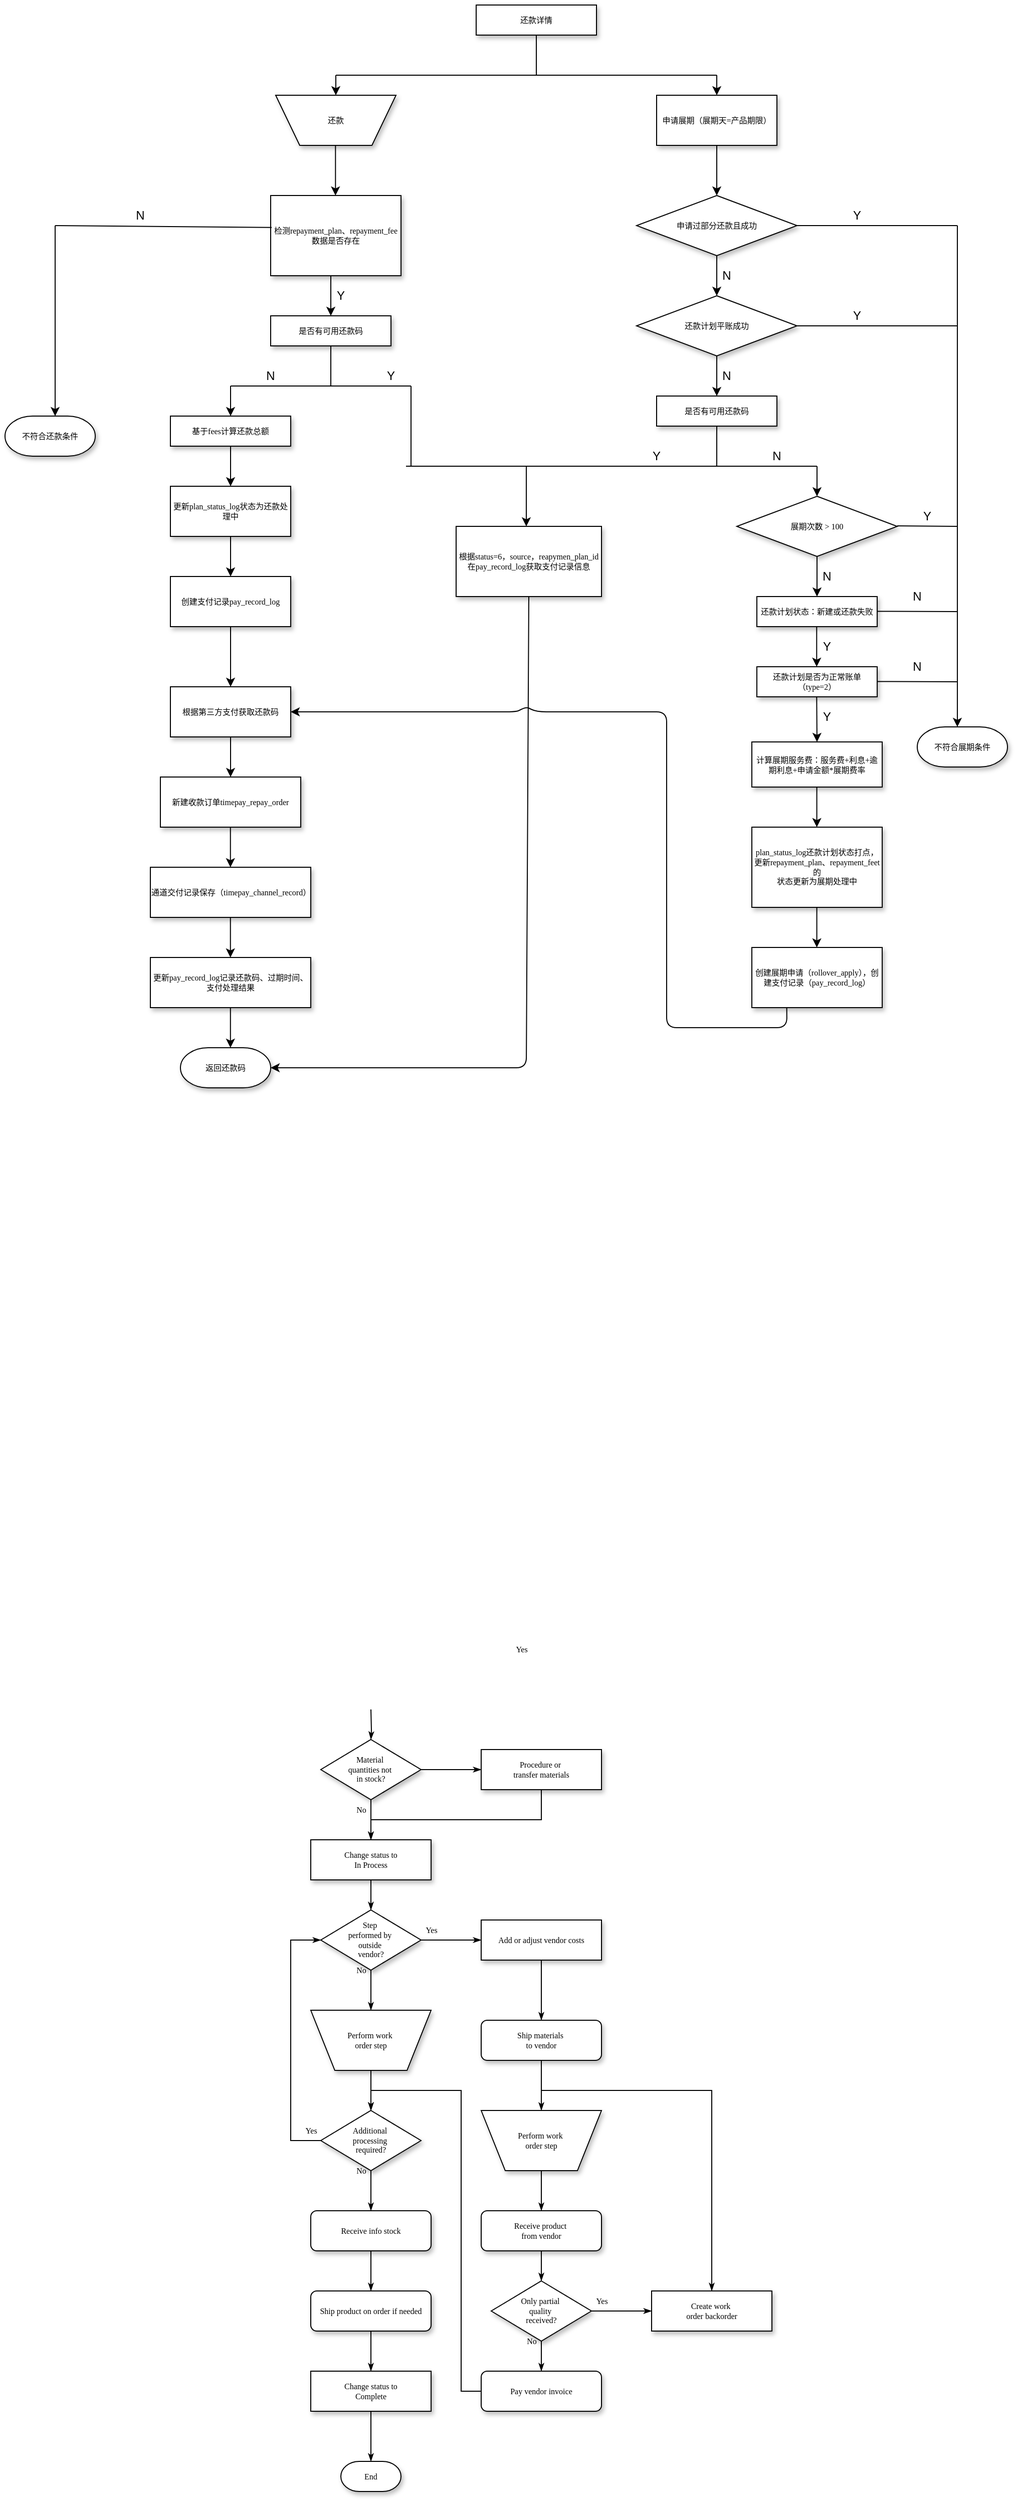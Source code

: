 <mxfile version="13.8.0" type="github">
  <diagram name="Page-1" id="edf60f1a-56cd-e834-aa8a-f176f3a09ee4">
    <mxGraphModel dx="1447" dy="803" grid="1" gridSize="10" guides="1" tooltips="1" connect="1" arrows="1" fold="1" page="1" pageScale="1" pageWidth="1200" pageHeight="1600" background="#ffffff" math="0" shadow="0">
      <root>
        <mxCell id="0" />
        <mxCell id="1" parent="0" />
        <mxCell id="60e70716793133e9-2" value="还款" style="shape=trapezoid;whiteSpace=wrap;html=1;rounded=0;shadow=1;labelBackgroundColor=none;strokeWidth=1;fontFamily=Verdana;fontSize=8;align=center;flipV=1;" parent="1" vertex="1">
          <mxGeometry x="300" y="120" width="120" height="50" as="geometry" />
        </mxCell>
        <mxCell id="60e70716793133e9-4" value="申请展期（展期天=产品期限）" style="rounded=0;whiteSpace=wrap;html=1;shadow=1;labelBackgroundColor=none;strokeWidth=1;fontFamily=Verdana;fontSize=8;align=center;" parent="1" vertex="1">
          <mxGeometry x="680" y="120" width="120" height="50" as="geometry" />
        </mxCell>
        <mxCell id="60e70716793133e9-42" style="edgeStyle=orthogonalEdgeStyle;rounded=0;html=1;labelBackgroundColor=none;startSize=5;endArrow=classicThin;endFill=1;endSize=5;jettySize=auto;orthogonalLoop=1;strokeWidth=1;fontFamily=Verdana;fontSize=8" parent="1" target="60e70716793133e9-14" edge="1">
          <mxGeometry relative="1" as="geometry">
            <mxPoint x="395" y="1730" as="sourcePoint" />
          </mxGeometry>
        </mxCell>
        <mxCell id="60e70716793133e9-43" value="Yes" style="edgeStyle=orthogonalEdgeStyle;rounded=0;html=1;labelBackgroundColor=none;startSize=5;endArrow=classicThin;endFill=1;endSize=5;jettySize=auto;orthogonalLoop=1;strokeWidth=1;fontFamily=Verdana;fontSize=8" parent="1" source="60e70716793133e9-14" target="60e70716793133e9-15" edge="1">
          <mxGeometry x="1" y="126" relative="1" as="geometry">
            <mxPoint x="40" y="6" as="offset" />
          </mxGeometry>
        </mxCell>
        <mxCell id="60e70716793133e9-44" value="No" style="edgeStyle=orthogonalEdgeStyle;rounded=0;html=1;labelBackgroundColor=none;startSize=5;endArrow=classicThin;endFill=1;endSize=5;jettySize=auto;orthogonalLoop=1;strokeWidth=1;fontFamily=Verdana;fontSize=8" parent="1" source="60e70716793133e9-14" target="60e70716793133e9-16" edge="1">
          <mxGeometry x="-0.5" y="-10" relative="1" as="geometry">
            <mxPoint as="offset" />
          </mxGeometry>
        </mxCell>
        <mxCell id="60e70716793133e9-14" value="Material&amp;nbsp;&lt;div&gt;quantities not&amp;nbsp;&lt;/div&gt;&lt;div&gt;in stock?&lt;/div&gt;" style="rhombus;whiteSpace=wrap;html=1;rounded=0;shadow=1;labelBackgroundColor=none;strokeWidth=1;fontFamily=Verdana;fontSize=8;align=center;" parent="1" vertex="1">
          <mxGeometry x="345" y="1760" width="100" height="60" as="geometry" />
        </mxCell>
        <mxCell id="60e70716793133e9-45" style="edgeStyle=orthogonalEdgeStyle;rounded=0;html=1;labelBackgroundColor=none;startSize=5;endArrow=classicThin;endFill=1;endSize=5;jettySize=auto;orthogonalLoop=1;strokeWidth=1;fontFamily=Verdana;fontSize=8" parent="1" source="60e70716793133e9-15" target="60e70716793133e9-16" edge="1">
          <mxGeometry relative="1" as="geometry">
            <Array as="points">
              <mxPoint x="565" y="1840" />
              <mxPoint x="395" y="1840" />
            </Array>
          </mxGeometry>
        </mxCell>
        <mxCell id="60e70716793133e9-15" value="Procedure or&amp;nbsp;&lt;div&gt;transfer materials&lt;/div&gt;" style="whiteSpace=wrap;html=1;rounded=0;shadow=1;labelBackgroundColor=none;strokeWidth=1;fontFamily=Verdana;fontSize=8;align=center;" parent="1" vertex="1">
          <mxGeometry x="505" y="1770" width="120" height="40" as="geometry" />
        </mxCell>
        <mxCell id="60e70716793133e9-46" style="edgeStyle=orthogonalEdgeStyle;rounded=0;html=1;labelBackgroundColor=none;startSize=5;endArrow=classicThin;endFill=1;endSize=5;jettySize=auto;orthogonalLoop=1;strokeWidth=1;fontFamily=Verdana;fontSize=8" parent="1" source="60e70716793133e9-16" target="60e70716793133e9-17" edge="1">
          <mxGeometry relative="1" as="geometry" />
        </mxCell>
        <mxCell id="60e70716793133e9-16" value="Change status to&lt;div&gt;In Process&lt;/div&gt;" style="whiteSpace=wrap;html=1;rounded=0;shadow=1;labelBackgroundColor=none;strokeWidth=1;fontFamily=Verdana;fontSize=8;align=center;" parent="1" vertex="1">
          <mxGeometry x="335" y="1860" width="120" height="40" as="geometry" />
        </mxCell>
        <mxCell id="60e70716793133e9-47" value="Yes" style="edgeStyle=orthogonalEdgeStyle;rounded=0;html=1;labelBackgroundColor=none;startSize=5;endArrow=classicThin;endFill=1;endSize=5;jettySize=auto;orthogonalLoop=1;strokeWidth=1;fontFamily=Verdana;fontSize=8" parent="1" source="60e70716793133e9-17" target="60e70716793133e9-18" edge="1">
          <mxGeometry x="-0.667" y="10" relative="1" as="geometry">
            <mxPoint as="offset" />
          </mxGeometry>
        </mxCell>
        <mxCell id="60e70716793133e9-50" value="No" style="edgeStyle=orthogonalEdgeStyle;rounded=0;html=1;labelBackgroundColor=none;startSize=5;endArrow=classicThin;endFill=1;endSize=5;jettySize=auto;orthogonalLoop=1;strokeWidth=1;fontFamily=Verdana;fontSize=8" parent="1" source="60e70716793133e9-17" target="60e70716793133e9-19" edge="1">
          <mxGeometry x="-1" y="-10" relative="1" as="geometry">
            <mxPoint as="offset" />
          </mxGeometry>
        </mxCell>
        <mxCell id="60e70716793133e9-17" value="Step&amp;nbsp;&lt;div&gt;performed by&amp;nbsp;&lt;/div&gt;&lt;div&gt;outside&amp;nbsp;&lt;/div&gt;&lt;div&gt;vendor?&lt;/div&gt;" style="rhombus;whiteSpace=wrap;html=1;rounded=0;shadow=1;labelBackgroundColor=none;strokeWidth=1;fontFamily=Verdana;fontSize=8;align=center;" parent="1" vertex="1">
          <mxGeometry x="345" y="1930" width="100" height="60" as="geometry" />
        </mxCell>
        <mxCell id="60e70716793133e9-48" style="edgeStyle=orthogonalEdgeStyle;rounded=0;html=1;labelBackgroundColor=none;startSize=5;endArrow=classicThin;endFill=1;endSize=5;jettySize=auto;orthogonalLoop=1;strokeWidth=1;fontFamily=Verdana;fontSize=8" parent="1" source="60e70716793133e9-18" target="60e70716793133e9-20" edge="1">
          <mxGeometry relative="1" as="geometry" />
        </mxCell>
        <mxCell id="60e70716793133e9-18" value="Add or adjust vendor costs" style="whiteSpace=wrap;html=1;rounded=0;shadow=1;labelBackgroundColor=none;strokeWidth=1;fontFamily=Verdana;fontSize=8;align=center;" parent="1" vertex="1">
          <mxGeometry x="505" y="1940" width="120" height="40" as="geometry" />
        </mxCell>
        <mxCell id="60e70716793133e9-52" style="edgeStyle=orthogonalEdgeStyle;rounded=0;html=1;labelBackgroundColor=none;startSize=5;endArrow=classicThin;endFill=1;endSize=5;jettySize=auto;orthogonalLoop=1;strokeWidth=1;fontFamily=Verdana;fontSize=8" parent="1" source="60e70716793133e9-19" target="60e70716793133e9-21" edge="1">
          <mxGeometry relative="1" as="geometry" />
        </mxCell>
        <mxCell id="60e70716793133e9-19" value="Perform work&amp;nbsp;&lt;div&gt;order step&lt;/div&gt;" style="shape=trapezoid;whiteSpace=wrap;html=1;rounded=0;shadow=1;labelBackgroundColor=none;strokeWidth=1;fontFamily=Verdana;fontSize=8;align=center;flipV=1;" parent="1" vertex="1">
          <mxGeometry x="335" y="2030" width="120" height="60" as="geometry" />
        </mxCell>
        <mxCell id="60e70716793133e9-49" style="edgeStyle=orthogonalEdgeStyle;rounded=0;html=1;labelBackgroundColor=none;startSize=5;endArrow=classicThin;endFill=1;endSize=5;jettySize=auto;orthogonalLoop=1;strokeWidth=1;fontFamily=Verdana;fontSize=8" parent="1" source="60e70716793133e9-20" target="60e70716793133e9-22" edge="1">
          <mxGeometry relative="1" as="geometry" />
        </mxCell>
        <mxCell id="60e70716793133e9-53" style="edgeStyle=orthogonalEdgeStyle;rounded=0;html=1;labelBackgroundColor=none;startSize=5;endArrow=classicThin;endFill=1;endSize=5;jettySize=auto;orthogonalLoop=1;strokeWidth=1;fontFamily=Verdana;fontSize=8" parent="1" source="60e70716793133e9-20" target="60e70716793133e9-27" edge="1">
          <mxGeometry relative="1" as="geometry">
            <Array as="points">
              <mxPoint x="565" y="2110" />
              <mxPoint x="735" y="2110" />
            </Array>
          </mxGeometry>
        </mxCell>
        <mxCell id="60e70716793133e9-20" value="Ship materials&amp;nbsp;&lt;div&gt;to vendor&lt;/div&gt;" style="rounded=1;whiteSpace=wrap;html=1;shadow=1;labelBackgroundColor=none;strokeWidth=1;fontFamily=Verdana;fontSize=8;align=center;" parent="1" vertex="1">
          <mxGeometry x="505" y="2040" width="120" height="40" as="geometry" />
        </mxCell>
        <mxCell id="60e70716793133e9-51" value="Yes" style="edgeStyle=orthogonalEdgeStyle;rounded=0;html=1;labelBackgroundColor=none;startSize=5;endArrow=classicThin;endFill=1;endSize=5;jettySize=auto;orthogonalLoop=1;strokeWidth=1;fontFamily=Verdana;fontSize=8" parent="1" source="60e70716793133e9-21" target="60e70716793133e9-17" edge="1">
          <mxGeometry x="-0.692" y="-20" relative="1" as="geometry">
            <Array as="points">
              <mxPoint x="315" y="2160" />
              <mxPoint x="315" y="1960" />
            </Array>
            <mxPoint as="offset" />
          </mxGeometry>
        </mxCell>
        <mxCell id="60e70716793133e9-54" value="No" style="edgeStyle=orthogonalEdgeStyle;rounded=0;html=1;labelBackgroundColor=none;startSize=5;endArrow=classicThin;endFill=1;endSize=5;jettySize=auto;orthogonalLoop=1;strokeWidth=1;fontFamily=Verdana;fontSize=8" parent="1" source="60e70716793133e9-21" target="60e70716793133e9-23" edge="1">
          <mxGeometry x="-1" y="-10" relative="1" as="geometry">
            <mxPoint as="offset" />
          </mxGeometry>
        </mxCell>
        <mxCell id="60e70716793133e9-21" value="Additional&amp;nbsp;&lt;div&gt;processing&amp;nbsp;&lt;/div&gt;&lt;div&gt;required?&lt;/div&gt;" style="rhombus;whiteSpace=wrap;html=1;rounded=0;shadow=1;labelBackgroundColor=none;strokeWidth=1;fontFamily=Verdana;fontSize=8;align=center;" parent="1" vertex="1">
          <mxGeometry x="345" y="2130" width="100" height="60" as="geometry" />
        </mxCell>
        <mxCell id="60e70716793133e9-58" style="edgeStyle=orthogonalEdgeStyle;rounded=0;html=1;labelBackgroundColor=none;startSize=5;endArrow=classicThin;endFill=1;endSize=5;jettySize=auto;orthogonalLoop=1;strokeWidth=1;fontFamily=Verdana;fontSize=8" parent="1" source="60e70716793133e9-22" target="60e70716793133e9-24" edge="1">
          <mxGeometry relative="1" as="geometry" />
        </mxCell>
        <mxCell id="60e70716793133e9-22" value="Perform work&amp;nbsp;&lt;div&gt;order step&lt;/div&gt;" style="shape=trapezoid;whiteSpace=wrap;html=1;rounded=0;shadow=1;labelBackgroundColor=none;strokeWidth=1;fontFamily=Verdana;fontSize=8;align=center;flipV=1;" parent="1" vertex="1">
          <mxGeometry x="505" y="2130" width="120" height="60" as="geometry" />
        </mxCell>
        <mxCell id="60e70716793133e9-55" style="edgeStyle=orthogonalEdgeStyle;rounded=0;html=1;labelBackgroundColor=none;startSize=5;endArrow=classicThin;endFill=1;endSize=5;jettySize=auto;orthogonalLoop=1;strokeWidth=1;fontFamily=Verdana;fontSize=8" parent="1" source="60e70716793133e9-23" target="60e70716793133e9-25" edge="1">
          <mxGeometry relative="1" as="geometry" />
        </mxCell>
        <mxCell id="60e70716793133e9-23" value="Receive info stock" style="rounded=1;whiteSpace=wrap;html=1;shadow=1;labelBackgroundColor=none;strokeWidth=1;fontFamily=Verdana;fontSize=8;align=center;" parent="1" vertex="1">
          <mxGeometry x="335" y="2230" width="120" height="40" as="geometry" />
        </mxCell>
        <mxCell id="60e70716793133e9-59" style="edgeStyle=orthogonalEdgeStyle;rounded=0;html=1;labelBackgroundColor=none;startSize=5;endArrow=classicThin;endFill=1;endSize=5;jettySize=auto;orthogonalLoop=1;strokeWidth=1;fontFamily=Verdana;fontSize=8" parent="1" source="60e70716793133e9-24" target="60e70716793133e9-26" edge="1">
          <mxGeometry relative="1" as="geometry" />
        </mxCell>
        <mxCell id="60e70716793133e9-24" value="Receive product&amp;nbsp;&lt;div&gt;from vendor&lt;/div&gt;" style="rounded=1;whiteSpace=wrap;html=1;shadow=1;labelBackgroundColor=none;strokeWidth=1;fontFamily=Verdana;fontSize=8;align=center;" parent="1" vertex="1">
          <mxGeometry x="505" y="2230" width="120" height="40" as="geometry" />
        </mxCell>
        <mxCell id="60e70716793133e9-56" style="edgeStyle=orthogonalEdgeStyle;rounded=0;html=1;labelBackgroundColor=none;startSize=5;endArrow=classicThin;endFill=1;endSize=5;jettySize=auto;orthogonalLoop=1;strokeWidth=1;fontFamily=Verdana;fontSize=8" parent="1" source="60e70716793133e9-25" target="60e70716793133e9-28" edge="1">
          <mxGeometry relative="1" as="geometry" />
        </mxCell>
        <mxCell id="60e70716793133e9-25" value="Ship product on order if needed" style="rounded=1;whiteSpace=wrap;html=1;shadow=1;labelBackgroundColor=none;strokeWidth=1;fontFamily=Verdana;fontSize=8;align=center;" parent="1" vertex="1">
          <mxGeometry x="335" y="2310" width="120" height="40" as="geometry" />
        </mxCell>
        <mxCell id="60e70716793133e9-60" value="No" style="edgeStyle=orthogonalEdgeStyle;rounded=0;html=1;labelBackgroundColor=none;startSize=5;endArrow=classicThin;endFill=1;endSize=5;jettySize=auto;orthogonalLoop=1;strokeWidth=1;fontFamily=Verdana;fontSize=8" parent="1" source="60e70716793133e9-26" target="60e70716793133e9-29" edge="1">
          <mxGeometry x="0.2" y="14" relative="1" as="geometry">
            <mxPoint x="-24" y="-10" as="offset" />
          </mxGeometry>
        </mxCell>
        <mxCell id="60e70716793133e9-61" value="Yes" style="edgeStyle=orthogonalEdgeStyle;rounded=0;html=1;labelBackgroundColor=none;startSize=5;endArrow=classicThin;endFill=1;endSize=5;jettySize=auto;orthogonalLoop=1;strokeWidth=1;fontFamily=Verdana;fontSize=8" parent="1" source="60e70716793133e9-26" target="60e70716793133e9-27" edge="1">
          <mxGeometry x="-0.667" y="10" relative="1" as="geometry">
            <mxPoint as="offset" />
          </mxGeometry>
        </mxCell>
        <mxCell id="60e70716793133e9-26" value="Only partial&amp;nbsp;&lt;div&gt;quality&amp;nbsp;&lt;/div&gt;&lt;div&gt;received?&lt;/div&gt;" style="rhombus;whiteSpace=wrap;html=1;rounded=0;shadow=1;labelBackgroundColor=none;strokeWidth=1;fontFamily=Verdana;fontSize=8;align=center;" parent="1" vertex="1">
          <mxGeometry x="515" y="2300" width="100" height="60" as="geometry" />
        </mxCell>
        <mxCell id="60e70716793133e9-27" value="Create work&amp;nbsp;&lt;div&gt;order backorder&lt;/div&gt;" style="whiteSpace=wrap;html=1;rounded=0;shadow=1;labelBackgroundColor=none;strokeWidth=1;fontFamily=Verdana;fontSize=8;align=center;" parent="1" vertex="1">
          <mxGeometry x="675" y="2310" width="120" height="40" as="geometry" />
        </mxCell>
        <mxCell id="60e70716793133e9-57" style="edgeStyle=orthogonalEdgeStyle;rounded=0;html=1;labelBackgroundColor=none;startSize=5;endArrow=classicThin;endFill=1;endSize=5;jettySize=auto;orthogonalLoop=1;strokeWidth=1;fontFamily=Verdana;fontSize=8" parent="1" source="60e70716793133e9-28" target="60e70716793133e9-30" edge="1">
          <mxGeometry relative="1" as="geometry" />
        </mxCell>
        <mxCell id="60e70716793133e9-28" value="Change status to&lt;div&gt;Complete&lt;/div&gt;" style="whiteSpace=wrap;html=1;rounded=0;shadow=1;labelBackgroundColor=none;strokeWidth=1;fontFamily=Verdana;fontSize=8;align=center;" parent="1" vertex="1">
          <mxGeometry x="335" y="2390" width="120" height="40" as="geometry" />
        </mxCell>
        <mxCell id="60e70716793133e9-62" style="edgeStyle=orthogonalEdgeStyle;rounded=0;html=1;labelBackgroundColor=none;startSize=5;endArrow=classicThin;endFill=1;endSize=5;jettySize=auto;orthogonalLoop=1;strokeWidth=1;fontFamily=Verdana;fontSize=8" parent="1" source="60e70716793133e9-29" target="60e70716793133e9-21" edge="1">
          <mxGeometry relative="1" as="geometry">
            <Array as="points">
              <mxPoint x="485" y="2410" />
              <mxPoint x="485" y="2110" />
              <mxPoint x="395" y="2110" />
            </Array>
          </mxGeometry>
        </mxCell>
        <mxCell id="60e70716793133e9-29" value="Pay vendor invoice" style="rounded=1;whiteSpace=wrap;html=1;shadow=1;labelBackgroundColor=none;strokeWidth=1;fontFamily=Verdana;fontSize=8;align=center;" parent="1" vertex="1">
          <mxGeometry x="505" y="2390" width="120" height="40" as="geometry" />
        </mxCell>
        <mxCell id="60e70716793133e9-30" value="End" style="strokeWidth=1;html=1;shape=mxgraph.flowchart.terminator;whiteSpace=wrap;rounded=0;shadow=1;labelBackgroundColor=none;fontFamily=Verdana;fontSize=8;align=center;" parent="1" vertex="1">
          <mxGeometry x="365" y="2480" width="60" height="30" as="geometry" />
        </mxCell>
        <mxCell id="_ZLM1Tjx3E2u8hPl-qal-1" value="还款详情" style="rounded=0;whiteSpace=wrap;html=1;shadow=1;labelBackgroundColor=none;strokeWidth=1;fontFamily=Verdana;fontSize=8;align=center;" vertex="1" parent="1">
          <mxGeometry x="500" y="30" width="120" height="30" as="geometry" />
        </mxCell>
        <mxCell id="_ZLM1Tjx3E2u8hPl-qal-6" value="" style="endArrow=none;html=1;" edge="1" parent="1">
          <mxGeometry width="50" height="50" relative="1" as="geometry">
            <mxPoint x="360" y="100" as="sourcePoint" />
            <mxPoint x="740" y="100" as="targetPoint" />
          </mxGeometry>
        </mxCell>
        <mxCell id="_ZLM1Tjx3E2u8hPl-qal-7" value="" style="endArrow=classic;html=1;entryX=0.5;entryY=0;entryDx=0;entryDy=0;" edge="1" parent="1" target="60e70716793133e9-2">
          <mxGeometry width="50" height="50" relative="1" as="geometry">
            <mxPoint x="360" y="100" as="sourcePoint" />
            <mxPoint x="640" y="120" as="targetPoint" />
          </mxGeometry>
        </mxCell>
        <mxCell id="_ZLM1Tjx3E2u8hPl-qal-9" value="" style="endArrow=classic;html=1;entryX=0.5;entryY=0;entryDx=0;entryDy=0;" edge="1" parent="1" target="60e70716793133e9-4">
          <mxGeometry width="50" height="50" relative="1" as="geometry">
            <mxPoint x="740" y="100" as="sourcePoint" />
            <mxPoint x="750" y="120" as="targetPoint" />
          </mxGeometry>
        </mxCell>
        <mxCell id="_ZLM1Tjx3E2u8hPl-qal-10" value="" style="endArrow=none;html=1;entryX=0.5;entryY=1;entryDx=0;entryDy=0;" edge="1" parent="1" target="_ZLM1Tjx3E2u8hPl-qal-1">
          <mxGeometry width="50" height="50" relative="1" as="geometry">
            <mxPoint x="560" y="100" as="sourcePoint" />
            <mxPoint x="490" y="100" as="targetPoint" />
          </mxGeometry>
        </mxCell>
        <mxCell id="_ZLM1Tjx3E2u8hPl-qal-12" value="申请过部分还款且成功" style="rhombus;whiteSpace=wrap;html=1;rounded=0;shadow=1;labelBackgroundColor=none;strokeWidth=1;fontFamily=Verdana;fontSize=8;align=center;" vertex="1" parent="1">
          <mxGeometry x="660" y="220" width="160" height="60" as="geometry" />
        </mxCell>
        <mxCell id="_ZLM1Tjx3E2u8hPl-qal-13" value="" style="endArrow=classic;html=1;entryX=0.5;entryY=0;entryDx=0;entryDy=0;exitX=0.5;exitY=1;exitDx=0;exitDy=0;" edge="1" parent="1" source="60e70716793133e9-4" target="_ZLM1Tjx3E2u8hPl-qal-12">
          <mxGeometry width="50" height="50" relative="1" as="geometry">
            <mxPoint x="760" y="110" as="sourcePoint" />
            <mxPoint x="760" y="130" as="targetPoint" />
          </mxGeometry>
        </mxCell>
        <mxCell id="_ZLM1Tjx3E2u8hPl-qal-14" value="还款计划平账成功" style="rhombus;whiteSpace=wrap;html=1;rounded=0;shadow=1;labelBackgroundColor=none;strokeWidth=1;fontFamily=Verdana;fontSize=8;align=center;" vertex="1" parent="1">
          <mxGeometry x="660" y="320" width="160" height="60" as="geometry" />
        </mxCell>
        <mxCell id="_ZLM1Tjx3E2u8hPl-qal-15" value="" style="endArrow=classic;html=1;exitX=0.5;exitY=1;exitDx=0;exitDy=0;" edge="1" parent="1">
          <mxGeometry width="50" height="50" relative="1" as="geometry">
            <mxPoint x="740" y="280" as="sourcePoint" />
            <mxPoint x="740" y="320" as="targetPoint" />
          </mxGeometry>
        </mxCell>
        <mxCell id="_ZLM1Tjx3E2u8hPl-qal-18" value="" style="endArrow=classic;html=1;exitX=0.5;exitY=1;exitDx=0;exitDy=0;" edge="1" parent="1">
          <mxGeometry width="50" height="50" relative="1" as="geometry">
            <mxPoint x="740" y="380" as="sourcePoint" />
            <mxPoint x="740" y="420" as="targetPoint" />
          </mxGeometry>
        </mxCell>
        <mxCell id="_ZLM1Tjx3E2u8hPl-qal-20" value="是否有可用还款码" style="rounded=0;whiteSpace=wrap;html=1;shadow=1;labelBackgroundColor=none;strokeWidth=1;fontFamily=Verdana;fontSize=8;align=center;" vertex="1" parent="1">
          <mxGeometry x="680" y="420" width="120" height="30" as="geometry" />
        </mxCell>
        <mxCell id="_ZLM1Tjx3E2u8hPl-qal-25" value="" style="endArrow=none;html=1;" edge="1" parent="1">
          <mxGeometry width="50" height="50" relative="1" as="geometry">
            <mxPoint x="430" y="490" as="sourcePoint" />
            <mxPoint x="840" y="490" as="targetPoint" />
          </mxGeometry>
        </mxCell>
        <mxCell id="_ZLM1Tjx3E2u8hPl-qal-26" value="" style="endArrow=none;html=1;entryX=0.5;entryY=1;entryDx=0;entryDy=0;" edge="1" parent="1">
          <mxGeometry width="50" height="50" relative="1" as="geometry">
            <mxPoint x="740" y="490" as="sourcePoint" />
            <mxPoint x="740" y="450" as="targetPoint" />
          </mxGeometry>
        </mxCell>
        <mxCell id="_ZLM1Tjx3E2u8hPl-qal-28" value="" style="endArrow=classic;html=1;" edge="1" parent="1">
          <mxGeometry width="50" height="50" relative="1" as="geometry">
            <mxPoint x="840" y="490" as="sourcePoint" />
            <mxPoint x="840" y="520" as="targetPoint" />
          </mxGeometry>
        </mxCell>
        <mxCell id="_ZLM1Tjx3E2u8hPl-qal-36" value="还款计划状态：新建或还款失败" style="rounded=0;whiteSpace=wrap;html=1;shadow=1;labelBackgroundColor=none;strokeWidth=1;fontFamily=Verdana;fontSize=8;align=center;" vertex="1" parent="1">
          <mxGeometry x="780" y="620" width="120" height="30" as="geometry" />
        </mxCell>
        <mxCell id="_ZLM1Tjx3E2u8hPl-qal-37" value="" style="endArrow=classic;html=1;exitX=0.5;exitY=1;exitDx=0;exitDy=0;" edge="1" parent="1">
          <mxGeometry width="50" height="50" relative="1" as="geometry">
            <mxPoint x="839.66" y="650.0" as="sourcePoint" />
            <mxPoint x="839.66" y="690.0" as="targetPoint" />
          </mxGeometry>
        </mxCell>
        <mxCell id="_ZLM1Tjx3E2u8hPl-qal-41" value="Y" style="text;html=1;strokeColor=none;fillColor=none;align=center;verticalAlign=middle;whiteSpace=wrap;rounded=0;" vertex="1" parent="1">
          <mxGeometry x="660" y="470" width="40" height="20" as="geometry" />
        </mxCell>
        <mxCell id="_ZLM1Tjx3E2u8hPl-qal-43" value="N" style="text;html=1;strokeColor=none;fillColor=none;align=center;verticalAlign=middle;whiteSpace=wrap;rounded=0;" vertex="1" parent="1">
          <mxGeometry x="730" y="290" width="40" height="20" as="geometry" />
        </mxCell>
        <mxCell id="_ZLM1Tjx3E2u8hPl-qal-44" value="N" style="text;html=1;strokeColor=none;fillColor=none;align=center;verticalAlign=middle;whiteSpace=wrap;rounded=0;" vertex="1" parent="1">
          <mxGeometry x="730" y="390" width="40" height="20" as="geometry" />
        </mxCell>
        <mxCell id="_ZLM1Tjx3E2u8hPl-qal-45" value="N" style="text;html=1;strokeColor=none;fillColor=none;align=center;verticalAlign=middle;whiteSpace=wrap;rounded=0;" vertex="1" parent="1">
          <mxGeometry x="780" y="470" width="40" height="20" as="geometry" />
        </mxCell>
        <mxCell id="_ZLM1Tjx3E2u8hPl-qal-47" value="Y" style="text;html=1;strokeColor=none;fillColor=none;align=center;verticalAlign=middle;whiteSpace=wrap;rounded=0;" vertex="1" parent="1">
          <mxGeometry x="830" y="660" width="40" height="20" as="geometry" />
        </mxCell>
        <mxCell id="_ZLM1Tjx3E2u8hPl-qal-48" value="展期次数 &amp;gt; 100" style="rhombus;whiteSpace=wrap;html=1;rounded=0;shadow=1;labelBackgroundColor=none;strokeWidth=1;fontFamily=Verdana;fontSize=8;align=center;" vertex="1" parent="1">
          <mxGeometry x="760" y="520" width="160" height="60" as="geometry" />
        </mxCell>
        <mxCell id="_ZLM1Tjx3E2u8hPl-qal-49" value="" style="endArrow=classic;html=1;exitX=0.5;exitY=1;exitDx=0;exitDy=0;" edge="1" parent="1">
          <mxGeometry width="50" height="50" relative="1" as="geometry">
            <mxPoint x="840" y="580" as="sourcePoint" />
            <mxPoint x="840" y="620" as="targetPoint" />
          </mxGeometry>
        </mxCell>
        <mxCell id="_ZLM1Tjx3E2u8hPl-qal-50" value="N" style="text;html=1;strokeColor=none;fillColor=none;align=center;verticalAlign=middle;whiteSpace=wrap;rounded=0;" vertex="1" parent="1">
          <mxGeometry x="830" y="590" width="40" height="20" as="geometry" />
        </mxCell>
        <mxCell id="_ZLM1Tjx3E2u8hPl-qal-54" value="还款计划是否为正常账单（type=2）" style="rounded=0;whiteSpace=wrap;html=1;shadow=1;labelBackgroundColor=none;strokeWidth=1;fontFamily=Verdana;fontSize=8;align=center;" vertex="1" parent="1">
          <mxGeometry x="780" y="690" width="120" height="30" as="geometry" />
        </mxCell>
        <mxCell id="_ZLM1Tjx3E2u8hPl-qal-55" value="" style="endArrow=classic;html=1;exitX=0.5;exitY=1;exitDx=0;exitDy=0;entryX=0.5;entryY=0;entryDx=0;entryDy=0;" edge="1" parent="1" target="_ZLM1Tjx3E2u8hPl-qal-57">
          <mxGeometry width="50" height="50" relative="1" as="geometry">
            <mxPoint x="839.66" y="720.0" as="sourcePoint" />
            <mxPoint x="839.66" y="760.0" as="targetPoint" />
          </mxGeometry>
        </mxCell>
        <mxCell id="_ZLM1Tjx3E2u8hPl-qal-56" value="Y" style="text;html=1;strokeColor=none;fillColor=none;align=center;verticalAlign=middle;whiteSpace=wrap;rounded=0;" vertex="1" parent="1">
          <mxGeometry x="830" y="730" width="40" height="20" as="geometry" />
        </mxCell>
        <mxCell id="_ZLM1Tjx3E2u8hPl-qal-57" value="计算展期服务费：服务费+利息+逾期利息+申请金额*展期费率" style="rounded=0;whiteSpace=wrap;html=1;shadow=1;labelBackgroundColor=none;strokeWidth=1;fontFamily=Verdana;fontSize=8;align=center;" vertex="1" parent="1">
          <mxGeometry x="775" y="765" width="130" height="45" as="geometry" />
        </mxCell>
        <mxCell id="_ZLM1Tjx3E2u8hPl-qal-58" value="" style="endArrow=classic;html=1;exitX=0.5;exitY=1;exitDx=0;exitDy=0;" edge="1" parent="1">
          <mxGeometry width="50" height="50" relative="1" as="geometry">
            <mxPoint x="839.8" y="810.0" as="sourcePoint" />
            <mxPoint x="839.8" y="850.0" as="targetPoint" />
          </mxGeometry>
        </mxCell>
        <mxCell id="_ZLM1Tjx3E2u8hPl-qal-61" value="plan_status_log还款计划状态打点，更新repayment_plan、repayment_feet的&lt;br&gt;状态更新为展期处理中" style="rounded=0;whiteSpace=wrap;html=1;shadow=1;labelBackgroundColor=none;strokeWidth=1;fontFamily=Verdana;fontSize=8;align=center;" vertex="1" parent="1">
          <mxGeometry x="775" y="850" width="130" height="80" as="geometry" />
        </mxCell>
        <mxCell id="_ZLM1Tjx3E2u8hPl-qal-62" value="创建展期申请（rollover_apply），创建支付记录（pay_record_log）" style="rounded=0;whiteSpace=wrap;html=1;shadow=1;labelBackgroundColor=none;strokeWidth=1;fontFamily=Verdana;fontSize=8;align=center;" vertex="1" parent="1">
          <mxGeometry x="775" y="970" width="130" height="60" as="geometry" />
        </mxCell>
        <mxCell id="_ZLM1Tjx3E2u8hPl-qal-63" value="" style="endArrow=classic;html=1;exitX=0.5;exitY=1;exitDx=0;exitDy=0;entryX=1;entryY=0.5;entryDx=0;entryDy=0;" edge="1" parent="1" target="_ZLM1Tjx3E2u8hPl-qal-97">
          <mxGeometry width="50" height="50" relative="1" as="geometry">
            <mxPoint x="809.8" y="1030.0" as="sourcePoint" />
            <mxPoint x="320" y="1050" as="targetPoint" />
            <Array as="points">
              <mxPoint x="810" y="1050" />
              <mxPoint x="690" y="1050" />
              <mxPoint x="690" y="735" />
              <mxPoint x="560" y="735" />
              <mxPoint x="550" y="730" />
              <mxPoint x="540" y="735" />
            </Array>
          </mxGeometry>
        </mxCell>
        <mxCell id="_ZLM1Tjx3E2u8hPl-qal-64" value="" style="endArrow=classic;html=1;exitX=0.5;exitY=1;exitDx=0;exitDy=0;" edge="1" parent="1">
          <mxGeometry width="50" height="50" relative="1" as="geometry">
            <mxPoint x="839.8" y="930.0" as="sourcePoint" />
            <mxPoint x="839.8" y="970.0" as="targetPoint" />
          </mxGeometry>
        </mxCell>
        <mxCell id="_ZLM1Tjx3E2u8hPl-qal-65" value="检测repayment_plan、repayment_fee数据是否存在" style="rounded=0;whiteSpace=wrap;html=1;shadow=1;labelBackgroundColor=none;strokeWidth=1;fontFamily=Verdana;fontSize=8;align=center;" vertex="1" parent="1">
          <mxGeometry x="295" y="220" width="130" height="80" as="geometry" />
        </mxCell>
        <mxCell id="_ZLM1Tjx3E2u8hPl-qal-66" value="" style="endArrow=classic;html=1;entryX=0.5;entryY=0;entryDx=0;entryDy=0;exitX=0.5;exitY=1;exitDx=0;exitDy=0;" edge="1" parent="1">
          <mxGeometry width="50" height="50" relative="1" as="geometry">
            <mxPoint x="359.66" y="170" as="sourcePoint" />
            <mxPoint x="359.66" y="220" as="targetPoint" />
          </mxGeometry>
        </mxCell>
        <mxCell id="_ZLM1Tjx3E2u8hPl-qal-67" value="" style="endArrow=classic;html=1;exitX=0.5;exitY=1;exitDx=0;exitDy=0;" edge="1" parent="1">
          <mxGeometry width="50" height="50" relative="1" as="geometry">
            <mxPoint x="355" y="300" as="sourcePoint" />
            <mxPoint x="355" y="340" as="targetPoint" />
          </mxGeometry>
        </mxCell>
        <mxCell id="_ZLM1Tjx3E2u8hPl-qal-68" value="Y" style="text;html=1;strokeColor=none;fillColor=none;align=center;verticalAlign=middle;whiteSpace=wrap;rounded=0;" vertex="1" parent="1">
          <mxGeometry x="345" y="310" width="40" height="20" as="geometry" />
        </mxCell>
        <mxCell id="_ZLM1Tjx3E2u8hPl-qal-69" value="是否有可用还款码" style="rounded=0;whiteSpace=wrap;html=1;shadow=1;labelBackgroundColor=none;strokeWidth=1;fontFamily=Verdana;fontSize=8;align=center;" vertex="1" parent="1">
          <mxGeometry x="295" y="340" width="120" height="30" as="geometry" />
        </mxCell>
        <mxCell id="_ZLM1Tjx3E2u8hPl-qal-70" value="" style="endArrow=none;html=1;entryX=1;entryY=1;entryDx=0;entryDy=0;" edge="1" parent="1" target="_ZLM1Tjx3E2u8hPl-qal-75">
          <mxGeometry width="50" height="50" relative="1" as="geometry">
            <mxPoint x="255" y="410.0" as="sourcePoint" />
            <mxPoint x="560" y="410" as="targetPoint" />
          </mxGeometry>
        </mxCell>
        <mxCell id="_ZLM1Tjx3E2u8hPl-qal-71" value="" style="endArrow=none;html=1;entryX=0.5;entryY=1;entryDx=0;entryDy=0;" edge="1" parent="1">
          <mxGeometry width="50" height="50" relative="1" as="geometry">
            <mxPoint x="355" y="410.0" as="sourcePoint" />
            <mxPoint x="355" y="370.0" as="targetPoint" />
          </mxGeometry>
        </mxCell>
        <mxCell id="_ZLM1Tjx3E2u8hPl-qal-73" value="" style="endArrow=classic;html=1;" edge="1" parent="1">
          <mxGeometry width="50" height="50" relative="1" as="geometry">
            <mxPoint x="255" y="410.0" as="sourcePoint" />
            <mxPoint x="255" y="440.0" as="targetPoint" />
          </mxGeometry>
        </mxCell>
        <mxCell id="_ZLM1Tjx3E2u8hPl-qal-74" value="N" style="text;html=1;strokeColor=none;fillColor=none;align=center;verticalAlign=middle;whiteSpace=wrap;rounded=0;" vertex="1" parent="1">
          <mxGeometry x="275" y="390" width="40" height="20" as="geometry" />
        </mxCell>
        <mxCell id="_ZLM1Tjx3E2u8hPl-qal-75" value="Y" style="text;html=1;strokeColor=none;fillColor=none;align=center;verticalAlign=middle;whiteSpace=wrap;rounded=0;" vertex="1" parent="1">
          <mxGeometry x="395" y="390" width="40" height="20" as="geometry" />
        </mxCell>
        <mxCell id="_ZLM1Tjx3E2u8hPl-qal-76" value="" style="endArrow=none;html=1;" edge="1" parent="1">
          <mxGeometry width="50" height="50" relative="1" as="geometry">
            <mxPoint x="435" y="410" as="sourcePoint" />
            <mxPoint x="435" y="490" as="targetPoint" />
          </mxGeometry>
        </mxCell>
        <mxCell id="_ZLM1Tjx3E2u8hPl-qal-83" value="" style="endArrow=none;html=1;" edge="1" parent="1">
          <mxGeometry width="50" height="50" relative="1" as="geometry">
            <mxPoint x="550" y="530" as="sourcePoint" />
            <mxPoint x="550" y="490" as="targetPoint" />
          </mxGeometry>
        </mxCell>
        <mxCell id="_ZLM1Tjx3E2u8hPl-qal-86" value="" style="endArrow=classic;html=1;" edge="1" parent="1">
          <mxGeometry width="50" height="50" relative="1" as="geometry">
            <mxPoint x="550" y="530" as="sourcePoint" />
            <mxPoint x="550" y="550" as="targetPoint" />
          </mxGeometry>
        </mxCell>
        <mxCell id="_ZLM1Tjx3E2u8hPl-qal-87" value="根据status=6，source，reapymen_plan_id在pay_record_log获取支付记录信息" style="rounded=0;whiteSpace=wrap;html=1;shadow=1;labelBackgroundColor=none;strokeWidth=1;fontFamily=Verdana;fontSize=8;align=center;" vertex="1" parent="1">
          <mxGeometry x="480" y="550" width="145" height="70" as="geometry" />
        </mxCell>
        <mxCell id="_ZLM1Tjx3E2u8hPl-qal-88" value="基于fees计算还款总额" style="rounded=0;whiteSpace=wrap;html=1;shadow=1;labelBackgroundColor=none;strokeWidth=1;fontFamily=Verdana;fontSize=8;align=center;" vertex="1" parent="1">
          <mxGeometry x="195" y="440" width="120" height="30" as="geometry" />
        </mxCell>
        <mxCell id="_ZLM1Tjx3E2u8hPl-qal-89" value="更新plan_status_log状态为还款处理中" style="rounded=0;whiteSpace=wrap;html=1;shadow=1;labelBackgroundColor=none;strokeWidth=1;fontFamily=Verdana;fontSize=8;align=center;" vertex="1" parent="1">
          <mxGeometry x="195" y="510" width="120" height="50" as="geometry" />
        </mxCell>
        <mxCell id="_ZLM1Tjx3E2u8hPl-qal-90" value="" style="endArrow=classic;html=1;exitX=0.5;exitY=1;exitDx=0;exitDy=0;" edge="1" parent="1">
          <mxGeometry width="50" height="50" relative="1" as="geometry">
            <mxPoint x="255" y="470" as="sourcePoint" />
            <mxPoint x="255" y="510" as="targetPoint" />
          </mxGeometry>
        </mxCell>
        <mxCell id="_ZLM1Tjx3E2u8hPl-qal-93" value="创建支付记录pay_record_log" style="rounded=0;whiteSpace=wrap;html=1;shadow=1;labelBackgroundColor=none;strokeWidth=1;fontFamily=Verdana;fontSize=8;align=center;" vertex="1" parent="1">
          <mxGeometry x="195" y="600" width="120" height="50" as="geometry" />
        </mxCell>
        <mxCell id="_ZLM1Tjx3E2u8hPl-qal-94" value="" style="endArrow=classic;html=1;exitX=0.5;exitY=1;exitDx=0;exitDy=0;" edge="1" parent="1">
          <mxGeometry width="50" height="50" relative="1" as="geometry">
            <mxPoint x="255" y="560.0" as="sourcePoint" />
            <mxPoint x="255" y="600.0" as="targetPoint" />
          </mxGeometry>
        </mxCell>
        <mxCell id="_ZLM1Tjx3E2u8hPl-qal-97" value="根据第三方支付获取还款码" style="rounded=0;whiteSpace=wrap;html=1;shadow=1;labelBackgroundColor=none;strokeWidth=1;fontFamily=Verdana;fontSize=8;align=center;" vertex="1" parent="1">
          <mxGeometry x="195" y="710" width="120" height="50" as="geometry" />
        </mxCell>
        <mxCell id="_ZLM1Tjx3E2u8hPl-qal-98" value="" style="endArrow=classic;html=1;exitX=0.5;exitY=1;exitDx=0;exitDy=0;" edge="1" parent="1" source="_ZLM1Tjx3E2u8hPl-qal-93">
          <mxGeometry width="50" height="50" relative="1" as="geometry">
            <mxPoint x="255.0" y="660.0" as="sourcePoint" />
            <mxPoint x="255" y="710" as="targetPoint" />
          </mxGeometry>
        </mxCell>
        <mxCell id="_ZLM1Tjx3E2u8hPl-qal-99" value="新建收款订单timepay_repay_order" style="rounded=0;whiteSpace=wrap;html=1;shadow=1;labelBackgroundColor=none;strokeWidth=1;fontFamily=Verdana;fontSize=8;align=center;" vertex="1" parent="1">
          <mxGeometry x="185" y="800" width="140" height="50" as="geometry" />
        </mxCell>
        <mxCell id="_ZLM1Tjx3E2u8hPl-qal-100" value="" style="endArrow=classic;html=1;exitX=0.5;exitY=1;exitDx=0;exitDy=0;entryX=0.5;entryY=0;entryDx=0;entryDy=0;" edge="1" parent="1" source="_ZLM1Tjx3E2u8hPl-qal-97" target="_ZLM1Tjx3E2u8hPl-qal-99">
          <mxGeometry width="50" height="50" relative="1" as="geometry">
            <mxPoint x="295" y="760" as="sourcePoint" />
            <mxPoint x="345" y="710" as="targetPoint" />
          </mxGeometry>
        </mxCell>
        <mxCell id="_ZLM1Tjx3E2u8hPl-qal-101" value="" style="endArrow=classic;html=1;exitX=0.5;exitY=1;exitDx=0;exitDy=0;entryX=0.5;entryY=0;entryDx=0;entryDy=0;" edge="1" parent="1">
          <mxGeometry width="50" height="50" relative="1" as="geometry">
            <mxPoint x="254.86" y="850" as="sourcePoint" />
            <mxPoint x="254.86" y="890" as="targetPoint" />
          </mxGeometry>
        </mxCell>
        <mxCell id="_ZLM1Tjx3E2u8hPl-qal-102" value="通道交付记录保存（timepay_channel_record）" style="rounded=0;whiteSpace=wrap;html=1;shadow=1;labelBackgroundColor=none;strokeWidth=1;fontFamily=Verdana;fontSize=8;align=center;" vertex="1" parent="1">
          <mxGeometry x="175" y="890" width="160" height="50" as="geometry" />
        </mxCell>
        <mxCell id="_ZLM1Tjx3E2u8hPl-qal-103" value="" style="endArrow=classic;html=1;exitX=0.5;exitY=1;exitDx=0;exitDy=0;entryX=0.5;entryY=0;entryDx=0;entryDy=0;" edge="1" parent="1">
          <mxGeometry width="50" height="50" relative="1" as="geometry">
            <mxPoint x="254.86" y="940.0" as="sourcePoint" />
            <mxPoint x="254.86" y="980.0" as="targetPoint" />
          </mxGeometry>
        </mxCell>
        <mxCell id="_ZLM1Tjx3E2u8hPl-qal-106" value="" style="endArrow=classic;html=1;exitX=0.5;exitY=1;exitDx=0;exitDy=0;entryX=1;entryY=0.5;entryDx=0;entryDy=0;entryPerimeter=0;" edge="1" parent="1" source="_ZLM1Tjx3E2u8hPl-qal-87" target="_ZLM1Tjx3E2u8hPl-qal-108">
          <mxGeometry width="50" height="50" relative="1" as="geometry">
            <mxPoint x="560" y="540.0" as="sourcePoint" />
            <mxPoint x="553" y="1084" as="targetPoint" />
            <Array as="points">
              <mxPoint x="550" y="1090" />
            </Array>
          </mxGeometry>
        </mxCell>
        <mxCell id="_ZLM1Tjx3E2u8hPl-qal-107" value="更新pay_record_log记录还款码、过期时间、支付处理结果" style="rounded=0;whiteSpace=wrap;html=1;shadow=1;labelBackgroundColor=none;strokeWidth=1;fontFamily=Verdana;fontSize=8;align=center;" vertex="1" parent="1">
          <mxGeometry x="175" y="980" width="160" height="50" as="geometry" />
        </mxCell>
        <mxCell id="_ZLM1Tjx3E2u8hPl-qal-108" value="返回还款码" style="strokeWidth=1;html=1;shape=mxgraph.flowchart.terminator;whiteSpace=wrap;rounded=0;shadow=1;labelBackgroundColor=none;fontFamily=Verdana;fontSize=8;align=center;" vertex="1" parent="1">
          <mxGeometry x="205" y="1070" width="90" height="40" as="geometry" />
        </mxCell>
        <mxCell id="_ZLM1Tjx3E2u8hPl-qal-109" value="" style="endArrow=classic;html=1;exitX=0.5;exitY=1;exitDx=0;exitDy=0;entryX=0.5;entryY=0;entryDx=0;entryDy=0;" edge="1" parent="1">
          <mxGeometry width="50" height="50" relative="1" as="geometry">
            <mxPoint x="254.88" y="1030.0" as="sourcePoint" />
            <mxPoint x="254.88" y="1070.0" as="targetPoint" />
          </mxGeometry>
        </mxCell>
        <mxCell id="_ZLM1Tjx3E2u8hPl-qal-112" value="" style="endArrow=none;html=1;" edge="1" parent="1">
          <mxGeometry width="50" height="50" relative="1" as="geometry">
            <mxPoint x="980" y="250" as="sourcePoint" />
            <mxPoint x="980" y="710" as="targetPoint" />
          </mxGeometry>
        </mxCell>
        <mxCell id="_ZLM1Tjx3E2u8hPl-qal-113" value="" style="endArrow=none;html=1;" edge="1" parent="1">
          <mxGeometry width="50" height="50" relative="1" as="geometry">
            <mxPoint x="80" y="250" as="sourcePoint" />
            <mxPoint x="80" y="400" as="targetPoint" />
          </mxGeometry>
        </mxCell>
        <mxCell id="_ZLM1Tjx3E2u8hPl-qal-115" value="Y" style="text;html=1;strokeColor=none;fillColor=none;align=center;verticalAlign=middle;whiteSpace=wrap;rounded=0;" vertex="1" parent="1">
          <mxGeometry x="860" y="230" width="40" height="20" as="geometry" />
        </mxCell>
        <mxCell id="_ZLM1Tjx3E2u8hPl-qal-119" value="Y" style="text;html=1;strokeColor=none;fillColor=none;align=center;verticalAlign=middle;whiteSpace=wrap;rounded=0;" vertex="1" parent="1">
          <mxGeometry x="860" y="330" width="40" height="20" as="geometry" />
        </mxCell>
        <mxCell id="_ZLM1Tjx3E2u8hPl-qal-121" value="" style="endArrow=none;html=1;entryX=1;entryY=0.5;entryDx=0;entryDy=0;" edge="1" parent="1" target="_ZLM1Tjx3E2u8hPl-qal-12">
          <mxGeometry width="50" height="50" relative="1" as="geometry">
            <mxPoint x="980" y="250" as="sourcePoint" />
            <mxPoint x="870" y="340" as="targetPoint" />
          </mxGeometry>
        </mxCell>
        <mxCell id="_ZLM1Tjx3E2u8hPl-qal-122" value="" style="endArrow=none;html=1;entryX=1;entryY=0.5;entryDx=0;entryDy=0;" edge="1" parent="1">
          <mxGeometry width="50" height="50" relative="1" as="geometry">
            <mxPoint x="980" y="350" as="sourcePoint" />
            <mxPoint x="820" y="350" as="targetPoint" />
          </mxGeometry>
        </mxCell>
        <mxCell id="_ZLM1Tjx3E2u8hPl-qal-123" value="" style="endArrow=none;html=1;entryX=1;entryY=0.5;entryDx=0;entryDy=0;" edge="1" parent="1">
          <mxGeometry width="50" height="50" relative="1" as="geometry">
            <mxPoint x="980" y="635" as="sourcePoint" />
            <mxPoint x="900" y="634.76" as="targetPoint" />
          </mxGeometry>
        </mxCell>
        <mxCell id="_ZLM1Tjx3E2u8hPl-qal-124" value="" style="endArrow=none;html=1;entryX=1;entryY=0.5;entryDx=0;entryDy=0;" edge="1" parent="1">
          <mxGeometry width="50" height="50" relative="1" as="geometry">
            <mxPoint x="980" y="705" as="sourcePoint" />
            <mxPoint x="900" y="704.76" as="targetPoint" />
          </mxGeometry>
        </mxCell>
        <mxCell id="_ZLM1Tjx3E2u8hPl-qal-125" value="N" style="text;html=1;strokeColor=none;fillColor=none;align=center;verticalAlign=middle;whiteSpace=wrap;rounded=0;" vertex="1" parent="1">
          <mxGeometry x="920" y="610" width="40" height="20" as="geometry" />
        </mxCell>
        <mxCell id="_ZLM1Tjx3E2u8hPl-qal-126" value="" style="endArrow=none;html=1;entryX=1;entryY=0.5;entryDx=0;entryDy=0;" edge="1" parent="1">
          <mxGeometry width="50" height="50" relative="1" as="geometry">
            <mxPoint x="980" y="550" as="sourcePoint" />
            <mxPoint x="920" y="549.52" as="targetPoint" />
          </mxGeometry>
        </mxCell>
        <mxCell id="_ZLM1Tjx3E2u8hPl-qal-127" value="Y" style="text;html=1;strokeColor=none;fillColor=none;align=center;verticalAlign=middle;whiteSpace=wrap;rounded=0;" vertex="1" parent="1">
          <mxGeometry x="930" y="530" width="40" height="20" as="geometry" />
        </mxCell>
        <mxCell id="_ZLM1Tjx3E2u8hPl-qal-128" value="N" style="text;html=1;strokeColor=none;fillColor=none;align=center;verticalAlign=middle;whiteSpace=wrap;rounded=0;" vertex="1" parent="1">
          <mxGeometry x="920" y="680" width="40" height="20" as="geometry" />
        </mxCell>
        <mxCell id="_ZLM1Tjx3E2u8hPl-qal-129" value="" style="endArrow=none;html=1;exitX=0.008;exitY=0.399;exitDx=0;exitDy=0;exitPerimeter=0;" edge="1" parent="1" source="_ZLM1Tjx3E2u8hPl-qal-65">
          <mxGeometry width="50" height="50" relative="1" as="geometry">
            <mxPoint x="195" y="250.0" as="sourcePoint" />
            <mxPoint x="80" y="250" as="targetPoint" />
          </mxGeometry>
        </mxCell>
        <mxCell id="_ZLM1Tjx3E2u8hPl-qal-130" value="N" style="text;html=1;strokeColor=none;fillColor=none;align=center;verticalAlign=middle;whiteSpace=wrap;rounded=0;" vertex="1" parent="1">
          <mxGeometry x="145" y="230.0" width="40" height="20" as="geometry" />
        </mxCell>
        <mxCell id="_ZLM1Tjx3E2u8hPl-qal-136" value="" style="endArrow=classic;html=1;entryX=0.5;entryY=0;entryDx=0;entryDy=0;exitX=0.5;exitY=1;exitDx=0;exitDy=0;" edge="1" parent="1">
          <mxGeometry width="50" height="50" relative="1" as="geometry">
            <mxPoint x="80.0" y="390" as="sourcePoint" />
            <mxPoint x="80.0" y="440" as="targetPoint" />
          </mxGeometry>
        </mxCell>
        <mxCell id="_ZLM1Tjx3E2u8hPl-qal-137" value="不符合还款条件" style="strokeWidth=1;html=1;shape=mxgraph.flowchart.terminator;whiteSpace=wrap;rounded=0;shadow=1;labelBackgroundColor=none;fontFamily=Verdana;fontSize=8;align=center;" vertex="1" parent="1">
          <mxGeometry x="30" y="440" width="90" height="40" as="geometry" />
        </mxCell>
        <mxCell id="_ZLM1Tjx3E2u8hPl-qal-139" value="" style="endArrow=classic;html=1;exitX=0.5;exitY=1;exitDx=0;exitDy=0;" edge="1" parent="1">
          <mxGeometry width="50" height="50" relative="1" as="geometry">
            <mxPoint x="980.0" y="710.0" as="sourcePoint" />
            <mxPoint x="980.0" y="750.0" as="targetPoint" />
          </mxGeometry>
        </mxCell>
        <mxCell id="_ZLM1Tjx3E2u8hPl-qal-140" value="不符合展期条件" style="strokeWidth=1;html=1;shape=mxgraph.flowchart.terminator;whiteSpace=wrap;rounded=0;shadow=1;labelBackgroundColor=none;fontFamily=Verdana;fontSize=8;align=center;" vertex="1" parent="1">
          <mxGeometry x="940" y="750" width="90" height="40" as="geometry" />
        </mxCell>
      </root>
    </mxGraphModel>
  </diagram>
</mxfile>
